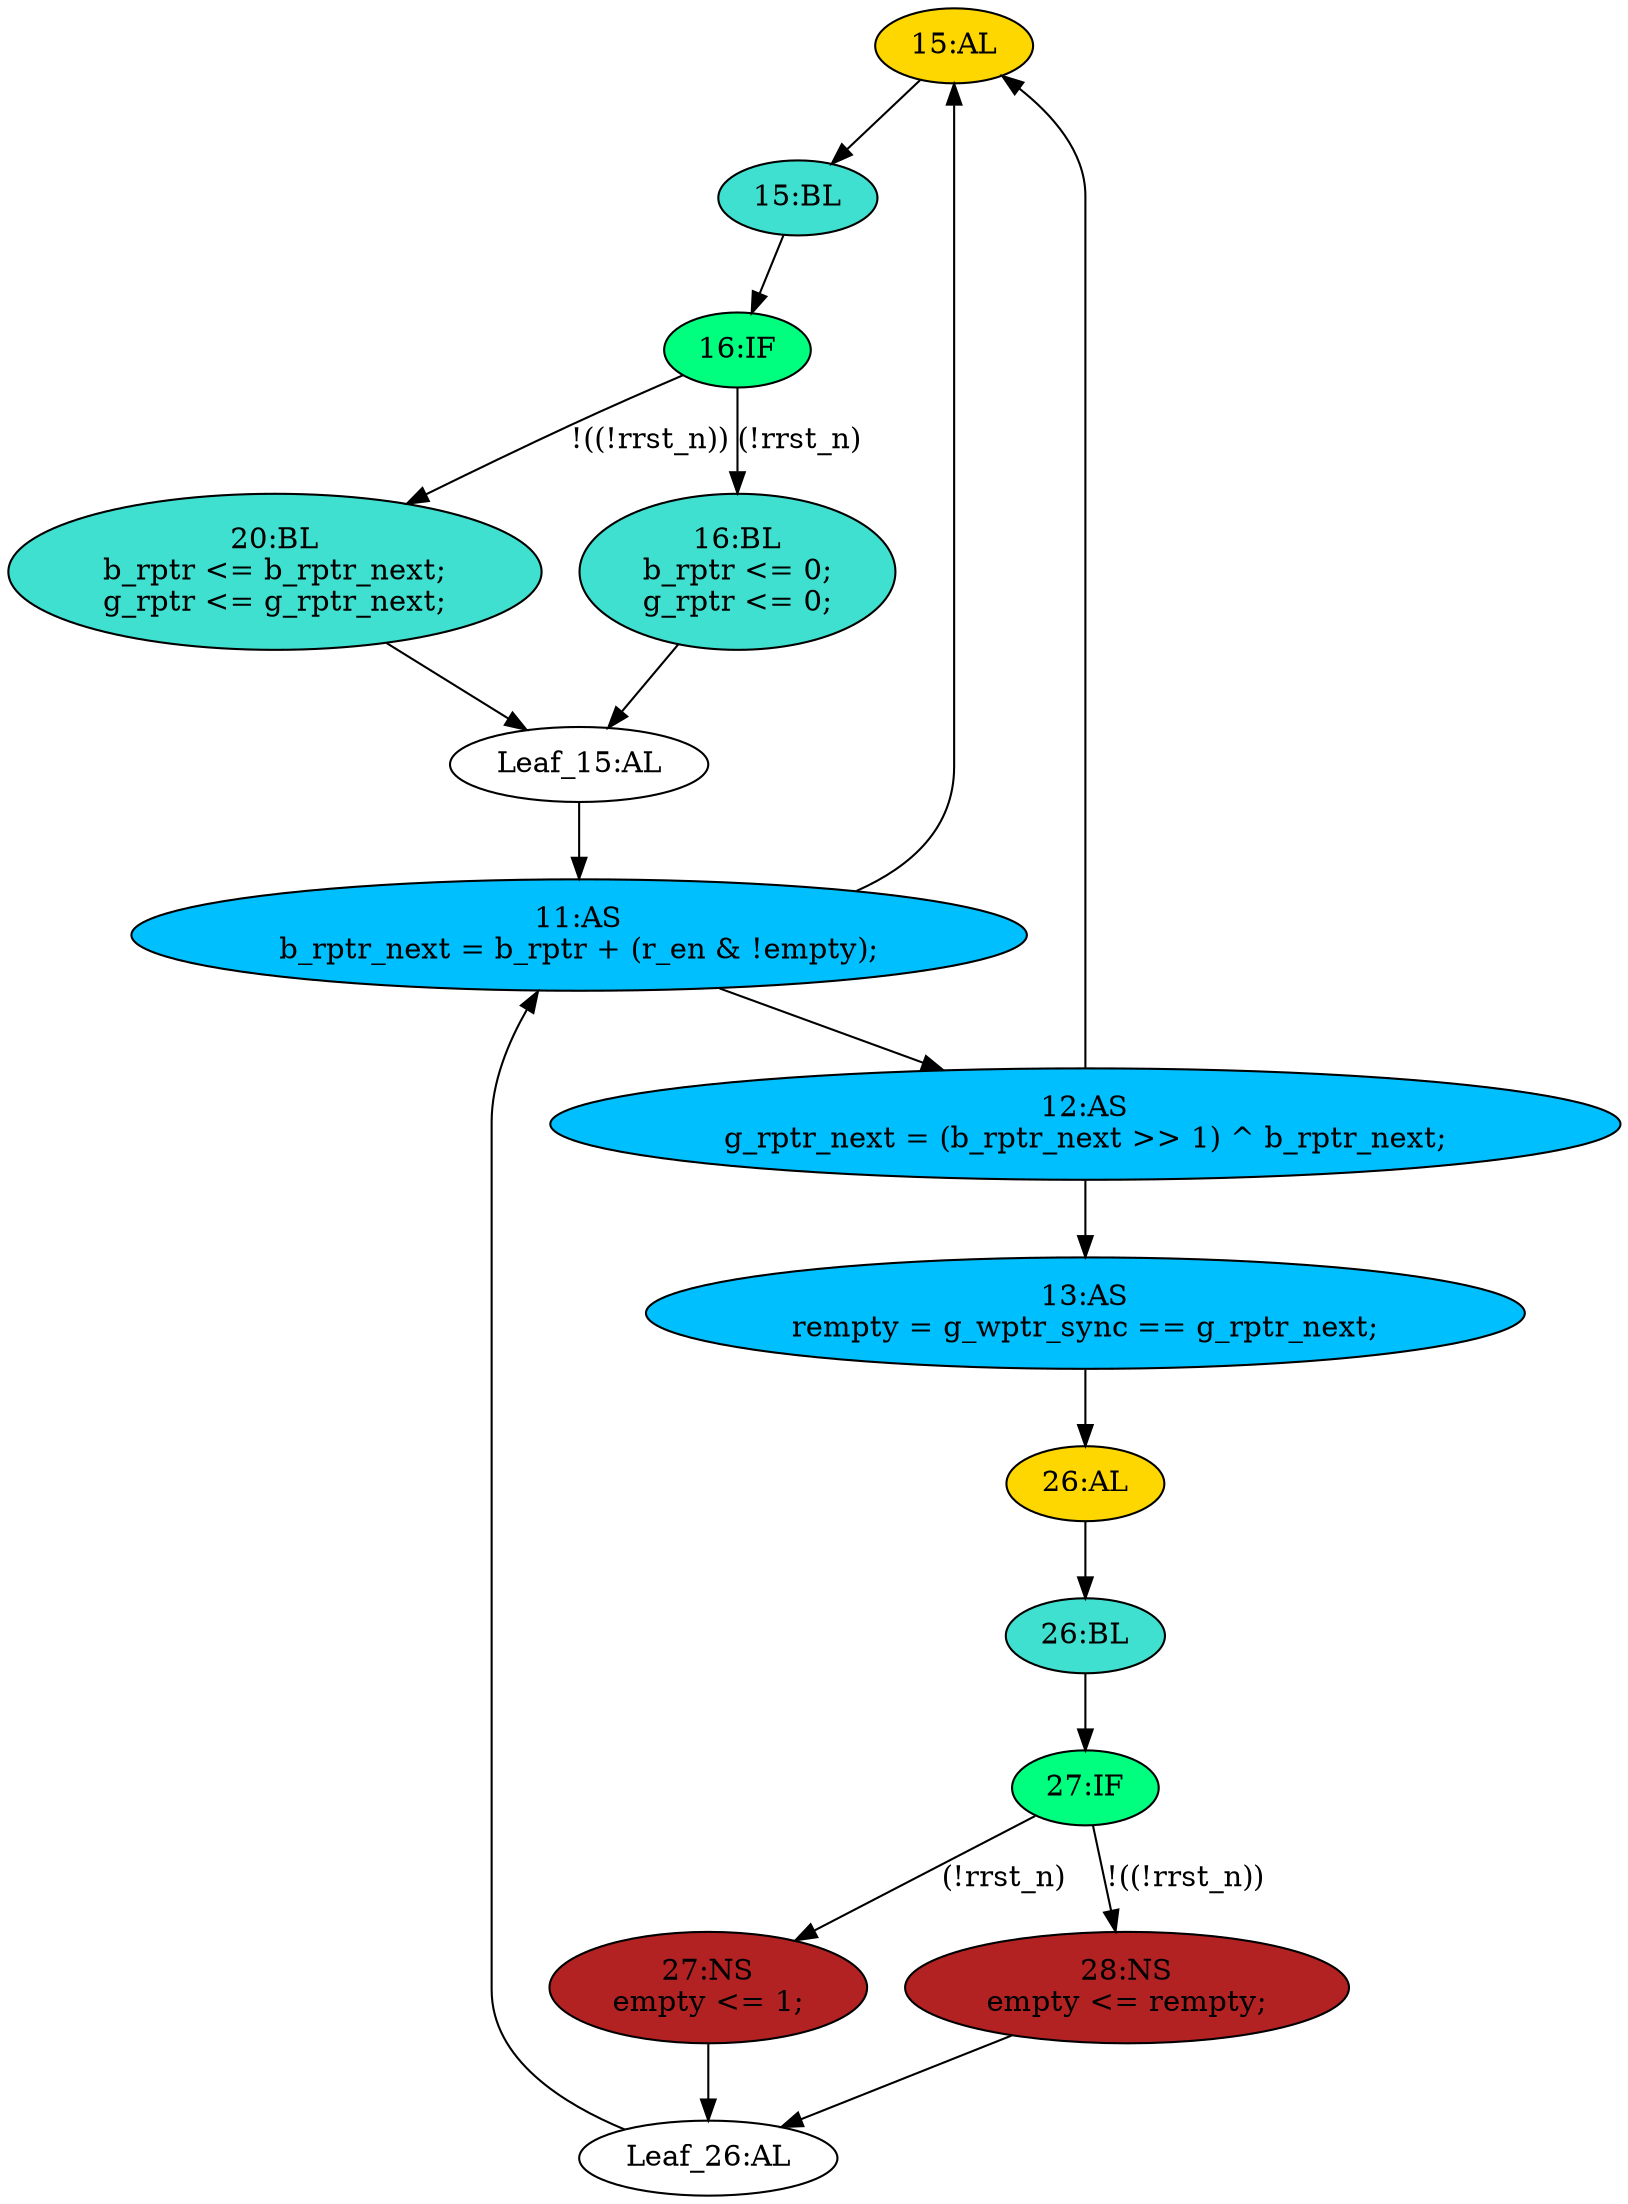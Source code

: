 strict digraph "compose( ,  )" {
	node [label="\N"];
	"15:AL"	 [ast="<pyverilog.vparser.ast.Always object at 0x7fe99188ec50>",
		clk_sens=False,
		fillcolor=gold,
		label="15:AL",
		sens="['rclk', 'rrst_n']",
		statements="[]",
		style=filled,
		typ=Always,
		use_var="['b_rptr_next', 'rrst_n', 'g_rptr_next']"];
	"15:BL"	 [ast="<pyverilog.vparser.ast.Block object at 0x7fe99188ed50>",
		fillcolor=turquoise,
		label="15:BL",
		statements="[]",
		style=filled,
		typ=Block];
	"15:AL" -> "15:BL"	 [cond="[]",
		lineno=None];
	"27:IF"	 [ast="<pyverilog.vparser.ast.IfStatement object at 0x7fe9707657d0>",
		fillcolor=springgreen,
		label="27:IF",
		statements="[]",
		style=filled,
		typ=IfStatement];
	"28:NS"	 [ast="<pyverilog.vparser.ast.NonblockingSubstitution object at 0x7fe9707650d0>",
		fillcolor=firebrick,
		label="28:NS
empty <= rempty;",
		statements="[<pyverilog.vparser.ast.NonblockingSubstitution object at 0x7fe9707650d0>]",
		style=filled,
		typ=NonblockingSubstitution];
	"27:IF" -> "28:NS"	 [cond="['rrst_n']",
		label="!((!rrst_n))",
		lineno=27];
	"27:NS"	 [ast="<pyverilog.vparser.ast.NonblockingSubstitution object at 0x7fe970765e50>",
		fillcolor=firebrick,
		label="27:NS
empty <= 1;",
		statements="[<pyverilog.vparser.ast.NonblockingSubstitution object at 0x7fe970765e50>]",
		style=filled,
		typ=NonblockingSubstitution];
	"27:IF" -> "27:NS"	 [cond="['rrst_n']",
		label="(!rrst_n)",
		lineno=27];
	"16:IF"	 [ast="<pyverilog.vparser.ast.IfStatement object at 0x7fe9707652d0>",
		fillcolor=springgreen,
		label="16:IF",
		statements="[]",
		style=filled,
		typ=IfStatement];
	"15:BL" -> "16:IF"	 [cond="[]",
		lineno=None];
	"12:AS"	 [ast="<pyverilog.vparser.ast.Assign object at 0x7fe96fc73250>",
		def_var="['g_rptr_next']",
		fillcolor=deepskyblue,
		label="12:AS
g_rptr_next = (b_rptr_next >> 1) ^ b_rptr_next;",
		statements="[]",
		style=filled,
		typ=Assign,
		use_var="['b_rptr_next', 'b_rptr_next']"];
	"12:AS" -> "15:AL";
	"13:AS"	 [ast="<pyverilog.vparser.ast.Assign object at 0x7fe96fc73790>",
		def_var="['rempty']",
		fillcolor=deepskyblue,
		label="13:AS
rempty = g_wptr_sync == g_rptr_next;",
		statements="[]",
		style=filled,
		typ=Assign,
		use_var="['g_wptr_sync', 'g_rptr_next']"];
	"12:AS" -> "13:AS";
	"Leaf_26:AL"	 [def_var="['empty']",
		label="Leaf_26:AL"];
	"28:NS" -> "Leaf_26:AL"	 [cond="[]",
		lineno=None];
	"27:NS" -> "Leaf_26:AL"	 [cond="[]",
		lineno=None];
	"20:BL"	 [ast="<pyverilog.vparser.ast.Block object at 0x7fe970765950>",
		fillcolor=turquoise,
		label="20:BL
b_rptr <= b_rptr_next;
g_rptr <= g_rptr_next;",
		statements="[<pyverilog.vparser.ast.NonblockingSubstitution object at 0x7fe970765c10>, <pyverilog.vparser.ast.NonblockingSubstitution object \
at 0x7fe970765b10>]",
		style=filled,
		typ=Block];
	"16:IF" -> "20:BL"	 [cond="['rrst_n']",
		label="!((!rrst_n))",
		lineno=16];
	"16:BL"	 [ast="<pyverilog.vparser.ast.Block object at 0x7fe970765f50>",
		fillcolor=turquoise,
		label="16:BL
b_rptr <= 0;
g_rptr <= 0;",
		statements="[<pyverilog.vparser.ast.NonblockingSubstitution object at 0x7fe970765250>, <pyverilog.vparser.ast.NonblockingSubstitution object \
at 0x7fe970765f90>]",
		style=filled,
		typ=Block];
	"16:IF" -> "16:BL"	 [cond="['rrst_n']",
		label="(!rrst_n)",
		lineno=16];
	"26:AL"	 [ast="<pyverilog.vparser.ast.Always object at 0x7fe970765110>",
		clk_sens=False,
		fillcolor=gold,
		label="26:AL",
		sens="['rclk', 'rrst_n']",
		statements="[]",
		style=filled,
		typ=Always,
		use_var="['rrst_n', 'rempty']"];
	"26:BL"	 [ast="<pyverilog.vparser.ast.Block object at 0x7fe970765b90>",
		fillcolor=turquoise,
		label="26:BL",
		statements="[]",
		style=filled,
		typ=Block];
	"26:AL" -> "26:BL"	 [cond="[]",
		lineno=None];
	"11:AS"	 [ast="<pyverilog.vparser.ast.Assign object at 0x7fe96fc57b50>",
		def_var="['b_rptr_next']",
		fillcolor=deepskyblue,
		label="11:AS
b_rptr_next = b_rptr + (r_en & !empty);",
		statements="[]",
		style=filled,
		typ=Assign,
		use_var="['b_rptr', 'r_en', 'empty']"];
	"Leaf_26:AL" -> "11:AS";
	"Leaf_15:AL"	 [def_var="['b_rptr', 'g_rptr']",
		label="Leaf_15:AL"];
	"Leaf_15:AL" -> "11:AS";
	"11:AS" -> "15:AL";
	"11:AS" -> "12:AS";
	"20:BL" -> "Leaf_15:AL"	 [cond="[]",
		lineno=None];
	"26:BL" -> "27:IF"	 [cond="[]",
		lineno=None];
	"13:AS" -> "26:AL";
	"16:BL" -> "Leaf_15:AL"	 [cond="[]",
		lineno=None];
}
